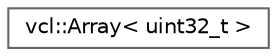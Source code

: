 digraph "Graphical Class Hierarchy"
{
 // LATEX_PDF_SIZE
  bgcolor="transparent";
  edge [fontname=Helvetica,fontsize=10,labelfontname=Helvetica,labelfontsize=10];
  node [fontname=Helvetica,fontsize=10,shape=box,height=0.2,width=0.4];
  rankdir="LR";
  Node0 [label="vcl::Array\< uint32_t \>",height=0.2,width=0.4,color="grey40", fillcolor="white", style="filled",URL="$classvcl_1_1Array.html",tooltip=" "];
}
